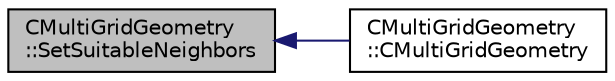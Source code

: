 digraph "CMultiGridGeometry::SetSuitableNeighbors"
{
  edge [fontname="Helvetica",fontsize="10",labelfontname="Helvetica",labelfontsize="10"];
  node [fontname="Helvetica",fontsize="10",shape=record];
  rankdir="LR";
  Node212 [label="CMultiGridGeometry\l::SetSuitableNeighbors",height=0.2,width=0.4,color="black", fillcolor="grey75", style="filled", fontcolor="black"];
  Node212 -> Node213 [dir="back",color="midnightblue",fontsize="10",style="solid",fontname="Helvetica"];
  Node213 [label="CMultiGridGeometry\l::CMultiGridGeometry",height=0.2,width=0.4,color="black", fillcolor="white", style="filled",URL="$class_c_multi_grid_geometry.html#aa56934c8f8531c82b306a47b4de9685f",tooltip="Constructor of the class. "];
}
